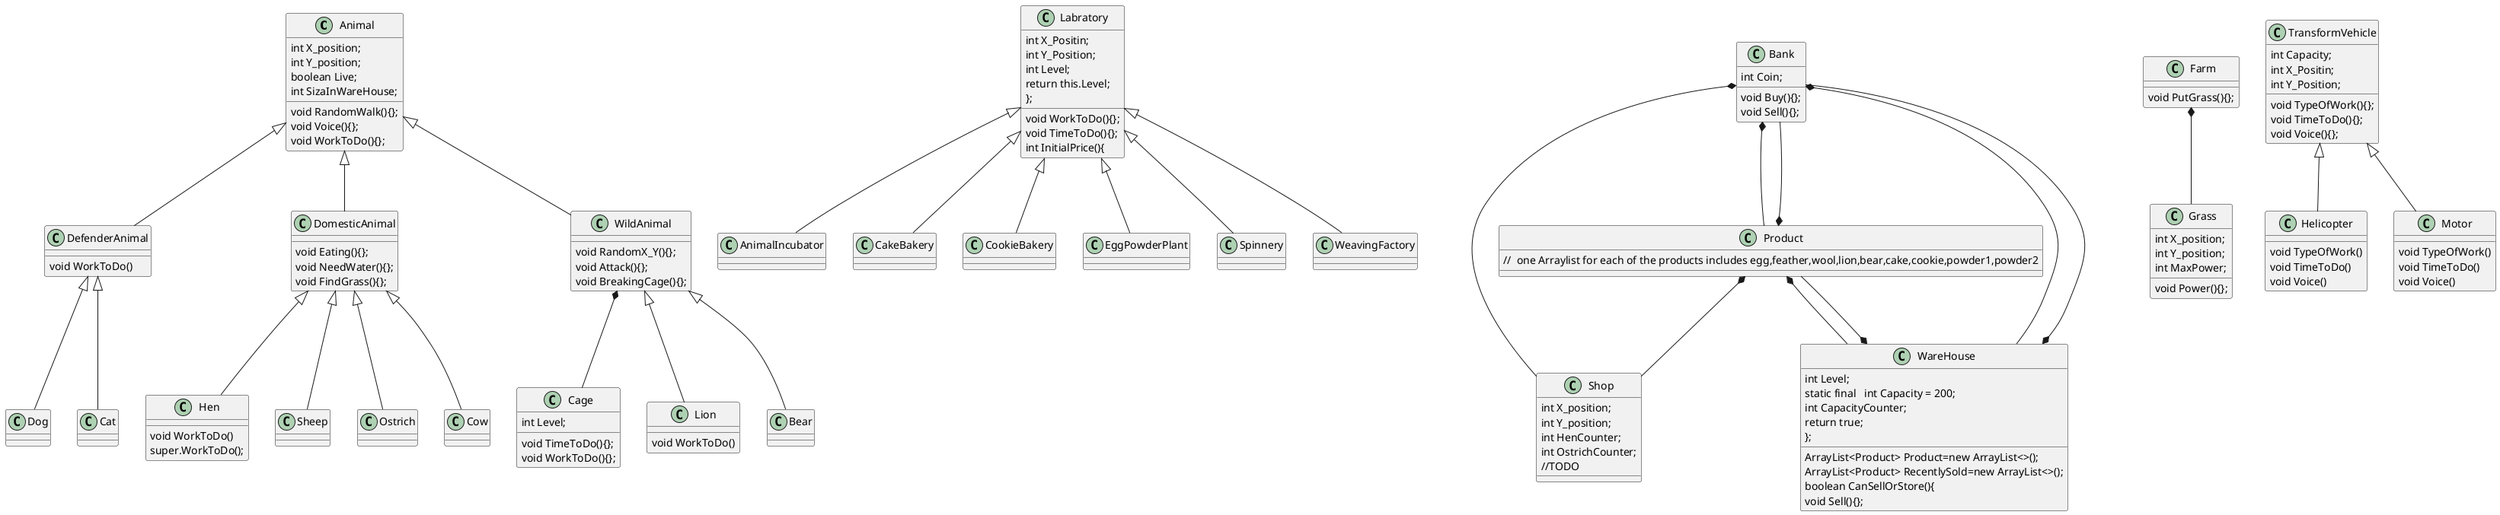 @startuml
'https://plantuml.com/class-diagram

 class Animal{
    int X_position;
    int Y_position;
    void RandomWalk(){};
    void Voice(){};
    void WorkToDo(){};
    boolean Live;
    int SizaInWareHouse;
}

 class AnimalIncubator extends Labratory{
}
 class Bank {
    int Coin;
    void Buy(){};
    void Sell(){};
}
class Cage {
    int Level;
    void TimeToDo(){};
    void WorkToDo(){};
}
class CakeBakery extends Labratory{
}
class CookieBakery extends Labratory{
}
 class DefenderAnimal extends Animal{

    void WorkToDo()


}
 class DomesticAnimal extends Animal{
    void Eating(){};
    void NeedWater(){};
    void FindGrass(){};
}
class EggPowderPlant extends Labratory{
}
class Farm {
    void PutGrass(){};
}
 class Grass {
    int X_position;
    int Y_position;
    int MaxPower;
    void Power(){};
}
class Helicopter extends TransformVehicle{
     void TypeOfWork()
       void TimeToDo()
       void Voice()

}
class Hen extends DomesticAnimal{

    void WorkToDo()
        super.WorkToDo();

}
class Labratory {
    int X_Positin;
    int Y_Position;
    int Level;
    void WorkToDo(){};
    void TimeToDo(){};
    int InitialPrice(){
        return this.Level;
    };
}
class Lion extends WildAnimal {

    void WorkToDo()

}
class Motor extends TransformVehicle{
    void TypeOfWork()
    void TimeToDo()
    void Voice()
}
 class Product {
    //  one Arraylist for each of the products includes egg,feather,wool,lion,bear,cake,cookie,powder1,powder2
}


 class Shop {
    int X_position;
    int Y_position;
    int HenCounter;
    int OstrichCounter;
    //TODO
}
 class Spinnery extends Labratory{
}
class TransformVehicle {
    int Capacity;
    int X_Positin;
    int Y_Position;
    void TypeOfWork(){};
    void TimeToDo(){};
    void Voice(){};
}


 class WareHouse {
    int Level;
  static final   int Capacity = 200;
    int CapacityCounter;
    ArrayList<Product> Product=new ArrayList<>();
    ArrayList<Product> RecentlySold=new ArrayList<>();
    boolean CanSellOrStore(){
        return true;
    };
    void Sell(){};
}
 class WeavingFactory extends Labratory{
}
 class WildAnimal extends Animal {
    void RandomX_Y(){};
    void Attack(){};
    void BreakingCage(){};
}

 class Sheep extends DomesticAnimal{
}
class Ostrich extends DomesticAnimal{
}
class Dog extends DefenderAnimal{
}
class Cow extends DomesticAnimal{
}
 class Cat extends DefenderAnimal{
}
class Bear extends WildAnimal{
}
WareHouse *--  Bank
WareHouse *--  Product
Product *--  Bank
Bank *--  WareHouse
Product *--  WareHouse
Bank *--  Product
Farm *-- Grass
WildAnimal *-- Cage
Product *-- Shop
Bank *-- Shop
@enduml